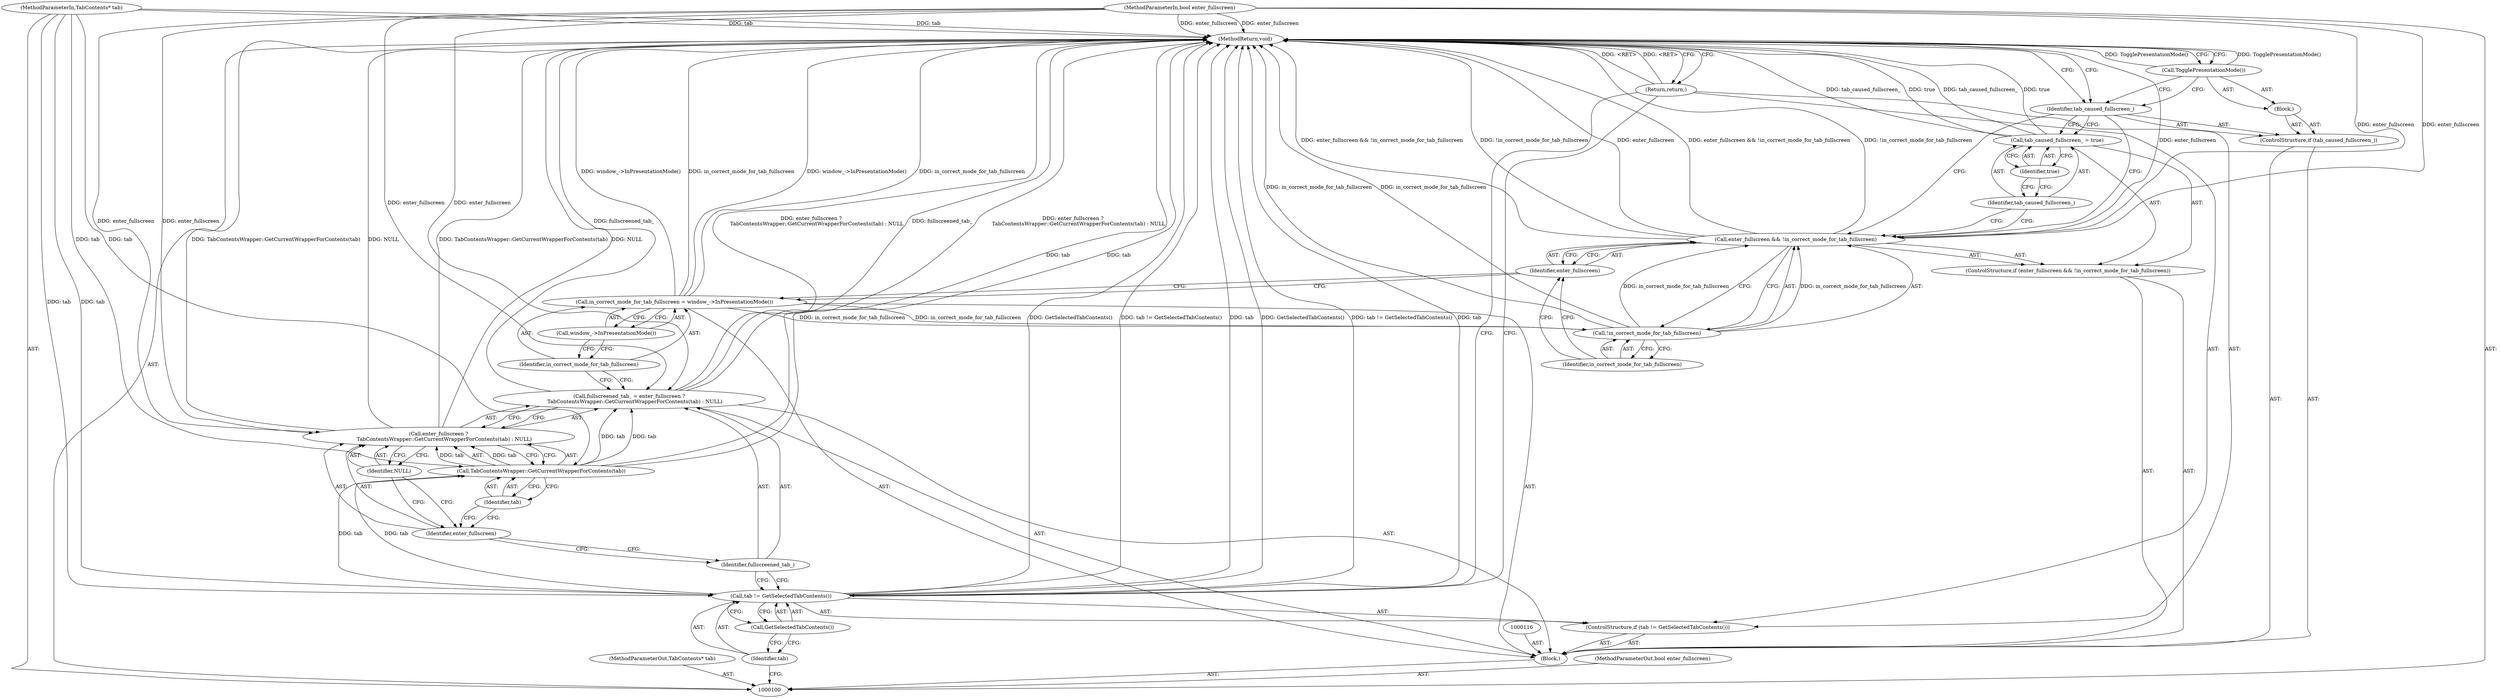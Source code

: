 digraph "0_Chrome_5925dff83699508b5e2735afb0297dfb310e159d" {
"1000132" [label="(MethodReturn,void)"];
"1000101" [label="(MethodParameterIn,TabContents* tab)"];
"1000176" [label="(MethodParameterOut,TabContents* tab)"];
"1000120" [label="(ControlStructure,if (enter_fullscreen && !in_correct_mode_for_tab_fullscreen))"];
"1000123" [label="(Call,!in_correct_mode_for_tab_fullscreen)"];
"1000124" [label="(Identifier,in_correct_mode_for_tab_fullscreen)"];
"1000121" [label="(Call,enter_fullscreen && !in_correct_mode_for_tab_fullscreen)"];
"1000122" [label="(Identifier,enter_fullscreen)"];
"1000127" [label="(Identifier,true)"];
"1000125" [label="(Call,tab_caused_fullscreen_ = true)"];
"1000126" [label="(Identifier,tab_caused_fullscreen_)"];
"1000128" [label="(ControlStructure,if (tab_caused_fullscreen_))"];
"1000130" [label="(Block,)"];
"1000129" [label="(Identifier,tab_caused_fullscreen_)"];
"1000131" [label="(Call,TogglePresentationMode())"];
"1000103" [label="(Block,)"];
"1000102" [label="(MethodParameterIn,bool enter_fullscreen)"];
"1000177" [label="(MethodParameterOut,bool enter_fullscreen)"];
"1000107" [label="(Call,GetSelectedTabContents())"];
"1000104" [label="(ControlStructure,if (tab != GetSelectedTabContents()))"];
"1000105" [label="(Call,tab != GetSelectedTabContents())"];
"1000106" [label="(Identifier,tab)"];
"1000108" [label="(Return,return;)"];
"1000111" [label="(Call,enter_fullscreen ?\n       TabContentsWrapper::GetCurrentWrapperForContents(tab) : NULL)"];
"1000112" [label="(Identifier,enter_fullscreen)"];
"1000109" [label="(Call,fullscreened_tab_ = enter_fullscreen ?\n       TabContentsWrapper::GetCurrentWrapperForContents(tab) : NULL)"];
"1000110" [label="(Identifier,fullscreened_tab_)"];
"1000114" [label="(Identifier,tab)"];
"1000115" [label="(Identifier,NULL)"];
"1000113" [label="(Call,TabContentsWrapper::GetCurrentWrapperForContents(tab))"];
"1000117" [label="(Call,in_correct_mode_for_tab_fullscreen = window_->InPresentationMode())"];
"1000118" [label="(Identifier,in_correct_mode_for_tab_fullscreen)"];
"1000119" [label="(Call,window_->InPresentationMode())"];
"1000132" -> "1000100"  [label="AST: "];
"1000132" -> "1000108"  [label="CFG: "];
"1000132" -> "1000131"  [label="CFG: "];
"1000132" -> "1000129"  [label="CFG: "];
"1000108" -> "1000132"  [label="DDG: <RET>"];
"1000125" -> "1000132"  [label="DDG: tab_caused_fullscreen_"];
"1000125" -> "1000132"  [label="DDG: true"];
"1000105" -> "1000132"  [label="DDG: GetSelectedTabContents()"];
"1000105" -> "1000132"  [label="DDG: tab != GetSelectedTabContents()"];
"1000105" -> "1000132"  [label="DDG: tab"];
"1000113" -> "1000132"  [label="DDG: tab"];
"1000121" -> "1000132"  [label="DDG: !in_correct_mode_for_tab_fullscreen"];
"1000121" -> "1000132"  [label="DDG: enter_fullscreen"];
"1000121" -> "1000132"  [label="DDG: enter_fullscreen && !in_correct_mode_for_tab_fullscreen"];
"1000117" -> "1000132"  [label="DDG: in_correct_mode_for_tab_fullscreen"];
"1000117" -> "1000132"  [label="DDG: window_->InPresentationMode()"];
"1000102" -> "1000132"  [label="DDG: enter_fullscreen"];
"1000109" -> "1000132"  [label="DDG: enter_fullscreen ?\n       TabContentsWrapper::GetCurrentWrapperForContents(tab) : NULL"];
"1000109" -> "1000132"  [label="DDG: fullscreened_tab_"];
"1000111" -> "1000132"  [label="DDG: NULL"];
"1000111" -> "1000132"  [label="DDG: TabContentsWrapper::GetCurrentWrapperForContents(tab)"];
"1000101" -> "1000132"  [label="DDG: tab"];
"1000131" -> "1000132"  [label="DDG: TogglePresentationMode()"];
"1000123" -> "1000132"  [label="DDG: in_correct_mode_for_tab_fullscreen"];
"1000101" -> "1000100"  [label="AST: "];
"1000101" -> "1000132"  [label="DDG: tab"];
"1000101" -> "1000105"  [label="DDG: tab"];
"1000101" -> "1000113"  [label="DDG: tab"];
"1000176" -> "1000100"  [label="AST: "];
"1000120" -> "1000103"  [label="AST: "];
"1000121" -> "1000120"  [label="AST: "];
"1000125" -> "1000120"  [label="AST: "];
"1000123" -> "1000121"  [label="AST: "];
"1000123" -> "1000124"  [label="CFG: "];
"1000124" -> "1000123"  [label="AST: "];
"1000121" -> "1000123"  [label="CFG: "];
"1000123" -> "1000132"  [label="DDG: in_correct_mode_for_tab_fullscreen"];
"1000123" -> "1000121"  [label="DDG: in_correct_mode_for_tab_fullscreen"];
"1000117" -> "1000123"  [label="DDG: in_correct_mode_for_tab_fullscreen"];
"1000124" -> "1000123"  [label="AST: "];
"1000124" -> "1000122"  [label="CFG: "];
"1000123" -> "1000124"  [label="CFG: "];
"1000121" -> "1000120"  [label="AST: "];
"1000121" -> "1000122"  [label="CFG: "];
"1000121" -> "1000123"  [label="CFG: "];
"1000122" -> "1000121"  [label="AST: "];
"1000123" -> "1000121"  [label="AST: "];
"1000126" -> "1000121"  [label="CFG: "];
"1000129" -> "1000121"  [label="CFG: "];
"1000121" -> "1000132"  [label="DDG: !in_correct_mode_for_tab_fullscreen"];
"1000121" -> "1000132"  [label="DDG: enter_fullscreen"];
"1000121" -> "1000132"  [label="DDG: enter_fullscreen && !in_correct_mode_for_tab_fullscreen"];
"1000102" -> "1000121"  [label="DDG: enter_fullscreen"];
"1000123" -> "1000121"  [label="DDG: in_correct_mode_for_tab_fullscreen"];
"1000122" -> "1000121"  [label="AST: "];
"1000122" -> "1000117"  [label="CFG: "];
"1000124" -> "1000122"  [label="CFG: "];
"1000121" -> "1000122"  [label="CFG: "];
"1000127" -> "1000125"  [label="AST: "];
"1000127" -> "1000126"  [label="CFG: "];
"1000125" -> "1000127"  [label="CFG: "];
"1000125" -> "1000120"  [label="AST: "];
"1000125" -> "1000127"  [label="CFG: "];
"1000126" -> "1000125"  [label="AST: "];
"1000127" -> "1000125"  [label="AST: "];
"1000129" -> "1000125"  [label="CFG: "];
"1000125" -> "1000132"  [label="DDG: tab_caused_fullscreen_"];
"1000125" -> "1000132"  [label="DDG: true"];
"1000126" -> "1000125"  [label="AST: "];
"1000126" -> "1000121"  [label="CFG: "];
"1000127" -> "1000126"  [label="CFG: "];
"1000128" -> "1000103"  [label="AST: "];
"1000129" -> "1000128"  [label="AST: "];
"1000130" -> "1000128"  [label="AST: "];
"1000130" -> "1000128"  [label="AST: "];
"1000131" -> "1000130"  [label="AST: "];
"1000129" -> "1000128"  [label="AST: "];
"1000129" -> "1000125"  [label="CFG: "];
"1000129" -> "1000121"  [label="CFG: "];
"1000131" -> "1000129"  [label="CFG: "];
"1000132" -> "1000129"  [label="CFG: "];
"1000131" -> "1000130"  [label="AST: "];
"1000131" -> "1000129"  [label="CFG: "];
"1000132" -> "1000131"  [label="CFG: "];
"1000131" -> "1000132"  [label="DDG: TogglePresentationMode()"];
"1000103" -> "1000100"  [label="AST: "];
"1000104" -> "1000103"  [label="AST: "];
"1000109" -> "1000103"  [label="AST: "];
"1000116" -> "1000103"  [label="AST: "];
"1000117" -> "1000103"  [label="AST: "];
"1000120" -> "1000103"  [label="AST: "];
"1000128" -> "1000103"  [label="AST: "];
"1000102" -> "1000100"  [label="AST: "];
"1000102" -> "1000132"  [label="DDG: enter_fullscreen"];
"1000102" -> "1000109"  [label="DDG: enter_fullscreen"];
"1000102" -> "1000111"  [label="DDG: enter_fullscreen"];
"1000102" -> "1000121"  [label="DDG: enter_fullscreen"];
"1000177" -> "1000100"  [label="AST: "];
"1000107" -> "1000105"  [label="AST: "];
"1000107" -> "1000106"  [label="CFG: "];
"1000105" -> "1000107"  [label="CFG: "];
"1000104" -> "1000103"  [label="AST: "];
"1000105" -> "1000104"  [label="AST: "];
"1000108" -> "1000104"  [label="AST: "];
"1000105" -> "1000104"  [label="AST: "];
"1000105" -> "1000107"  [label="CFG: "];
"1000106" -> "1000105"  [label="AST: "];
"1000107" -> "1000105"  [label="AST: "];
"1000108" -> "1000105"  [label="CFG: "];
"1000110" -> "1000105"  [label="CFG: "];
"1000105" -> "1000132"  [label="DDG: GetSelectedTabContents()"];
"1000105" -> "1000132"  [label="DDG: tab != GetSelectedTabContents()"];
"1000105" -> "1000132"  [label="DDG: tab"];
"1000101" -> "1000105"  [label="DDG: tab"];
"1000105" -> "1000113"  [label="DDG: tab"];
"1000106" -> "1000105"  [label="AST: "];
"1000106" -> "1000100"  [label="CFG: "];
"1000107" -> "1000106"  [label="CFG: "];
"1000108" -> "1000104"  [label="AST: "];
"1000108" -> "1000105"  [label="CFG: "];
"1000132" -> "1000108"  [label="CFG: "];
"1000108" -> "1000132"  [label="DDG: <RET>"];
"1000111" -> "1000109"  [label="AST: "];
"1000111" -> "1000113"  [label="CFG: "];
"1000111" -> "1000115"  [label="CFG: "];
"1000112" -> "1000111"  [label="AST: "];
"1000113" -> "1000111"  [label="AST: "];
"1000115" -> "1000111"  [label="AST: "];
"1000109" -> "1000111"  [label="CFG: "];
"1000111" -> "1000132"  [label="DDG: NULL"];
"1000111" -> "1000132"  [label="DDG: TabContentsWrapper::GetCurrentWrapperForContents(tab)"];
"1000102" -> "1000111"  [label="DDG: enter_fullscreen"];
"1000113" -> "1000111"  [label="DDG: tab"];
"1000112" -> "1000111"  [label="AST: "];
"1000112" -> "1000110"  [label="CFG: "];
"1000114" -> "1000112"  [label="CFG: "];
"1000115" -> "1000112"  [label="CFG: "];
"1000109" -> "1000103"  [label="AST: "];
"1000109" -> "1000111"  [label="CFG: "];
"1000110" -> "1000109"  [label="AST: "];
"1000111" -> "1000109"  [label="AST: "];
"1000118" -> "1000109"  [label="CFG: "];
"1000109" -> "1000132"  [label="DDG: enter_fullscreen ?\n       TabContentsWrapper::GetCurrentWrapperForContents(tab) : NULL"];
"1000109" -> "1000132"  [label="DDG: fullscreened_tab_"];
"1000102" -> "1000109"  [label="DDG: enter_fullscreen"];
"1000113" -> "1000109"  [label="DDG: tab"];
"1000110" -> "1000109"  [label="AST: "];
"1000110" -> "1000105"  [label="CFG: "];
"1000112" -> "1000110"  [label="CFG: "];
"1000114" -> "1000113"  [label="AST: "];
"1000114" -> "1000112"  [label="CFG: "];
"1000113" -> "1000114"  [label="CFG: "];
"1000115" -> "1000111"  [label="AST: "];
"1000115" -> "1000112"  [label="CFG: "];
"1000111" -> "1000115"  [label="CFG: "];
"1000113" -> "1000111"  [label="AST: "];
"1000113" -> "1000114"  [label="CFG: "];
"1000114" -> "1000113"  [label="AST: "];
"1000111" -> "1000113"  [label="CFG: "];
"1000113" -> "1000132"  [label="DDG: tab"];
"1000113" -> "1000109"  [label="DDG: tab"];
"1000113" -> "1000111"  [label="DDG: tab"];
"1000105" -> "1000113"  [label="DDG: tab"];
"1000101" -> "1000113"  [label="DDG: tab"];
"1000117" -> "1000103"  [label="AST: "];
"1000117" -> "1000119"  [label="CFG: "];
"1000118" -> "1000117"  [label="AST: "];
"1000119" -> "1000117"  [label="AST: "];
"1000122" -> "1000117"  [label="CFG: "];
"1000117" -> "1000132"  [label="DDG: in_correct_mode_for_tab_fullscreen"];
"1000117" -> "1000132"  [label="DDG: window_->InPresentationMode()"];
"1000117" -> "1000123"  [label="DDG: in_correct_mode_for_tab_fullscreen"];
"1000118" -> "1000117"  [label="AST: "];
"1000118" -> "1000109"  [label="CFG: "];
"1000119" -> "1000118"  [label="CFG: "];
"1000119" -> "1000117"  [label="AST: "];
"1000119" -> "1000118"  [label="CFG: "];
"1000117" -> "1000119"  [label="CFG: "];
}
